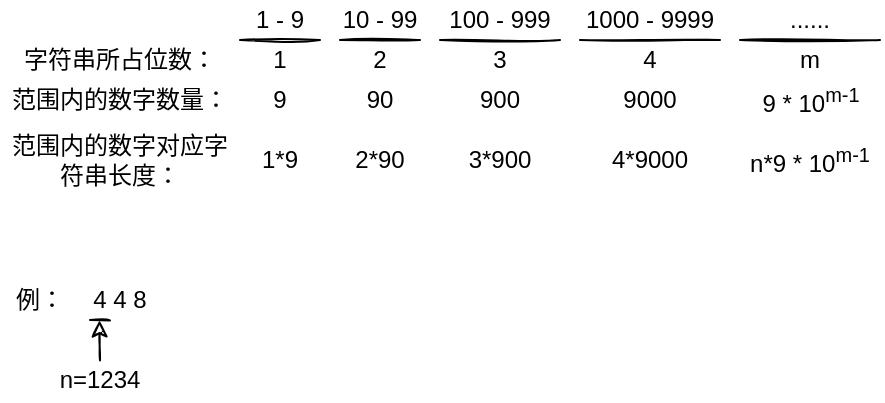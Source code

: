 <mxfile version="14.6.13" type="device"><diagram id="Q-ojYc3bJ5dbZI7hTM8R" name="第 1 页"><mxGraphModel dx="771" dy="466" grid="1" gridSize="10" guides="1" tooltips="1" connect="1" arrows="1" fold="1" page="1" pageScale="1" pageWidth="850" pageHeight="1100" math="0" shadow="0"><root><mxCell id="0"/><mxCell id="1" parent="0"/><mxCell id="ZXCwAvcRbZdVX2JyMWuj-1" value="" style="endArrow=none;html=1;sketch=1;" parent="1" edge="1"><mxGeometry width="50" height="50" relative="1" as="geometry"><mxPoint x="120" y="120" as="sourcePoint"/><mxPoint x="160" y="120" as="targetPoint"/></mxGeometry></mxCell><mxCell id="ZXCwAvcRbZdVX2JyMWuj-2" value="1 - 9" style="text;html=1;strokeColor=none;fillColor=none;align=center;verticalAlign=middle;whiteSpace=wrap;rounded=0;" parent="1" vertex="1"><mxGeometry x="120" y="100" width="40" height="20" as="geometry"/></mxCell><mxCell id="ZXCwAvcRbZdVX2JyMWuj-3" value="" style="endArrow=none;html=1;sketch=1;" parent="1" edge="1"><mxGeometry width="50" height="50" relative="1" as="geometry"><mxPoint x="170" y="120.0" as="sourcePoint"/><mxPoint x="210" y="120" as="targetPoint"/></mxGeometry></mxCell><mxCell id="ZXCwAvcRbZdVX2JyMWuj-4" value="10 - 99" style="text;html=1;strokeColor=none;fillColor=none;align=center;verticalAlign=middle;whiteSpace=wrap;rounded=0;" parent="1" vertex="1"><mxGeometry x="170" y="100" width="40" height="20" as="geometry"/></mxCell><mxCell id="ZXCwAvcRbZdVX2JyMWuj-5" value="100 - 999" style="text;html=1;strokeColor=none;fillColor=none;align=center;verticalAlign=middle;whiteSpace=wrap;rounded=0;" parent="1" vertex="1"><mxGeometry x="220" y="100" width="60" height="20" as="geometry"/></mxCell><mxCell id="ZXCwAvcRbZdVX2JyMWuj-6" value="" style="endArrow=none;html=1;sketch=1;" parent="1" edge="1"><mxGeometry width="50" height="50" relative="1" as="geometry"><mxPoint x="220" y="120.0" as="sourcePoint"/><mxPoint x="280" y="120" as="targetPoint"/></mxGeometry></mxCell><mxCell id="ZXCwAvcRbZdVX2JyMWuj-7" value="1000 - 9999" style="text;html=1;strokeColor=none;fillColor=none;align=center;verticalAlign=middle;whiteSpace=wrap;rounded=0;" parent="1" vertex="1"><mxGeometry x="290" y="100" width="70" height="20" as="geometry"/></mxCell><mxCell id="ZXCwAvcRbZdVX2JyMWuj-8" value="" style="endArrow=none;html=1;sketch=1;" parent="1" edge="1"><mxGeometry width="50" height="50" relative="1" as="geometry"><mxPoint x="290" y="120.0" as="sourcePoint"/><mxPoint x="360" y="120" as="targetPoint"/></mxGeometry></mxCell><mxCell id="ZXCwAvcRbZdVX2JyMWuj-9" value="......" style="text;html=1;strokeColor=none;fillColor=none;align=center;verticalAlign=middle;whiteSpace=wrap;rounded=0;" parent="1" vertex="1"><mxGeometry x="370" y="100" width="70" height="20" as="geometry"/></mxCell><mxCell id="ZXCwAvcRbZdVX2JyMWuj-10" value="" style="endArrow=none;html=1;sketch=1;" parent="1" edge="1"><mxGeometry width="50" height="50" relative="1" as="geometry"><mxPoint x="370" y="120.0" as="sourcePoint"/><mxPoint x="440" y="120" as="targetPoint"/></mxGeometry></mxCell><mxCell id="ZXCwAvcRbZdVX2JyMWuj-11" value="9" style="text;html=1;strokeColor=none;fillColor=none;align=center;verticalAlign=middle;whiteSpace=wrap;rounded=0;" parent="1" vertex="1"><mxGeometry x="120" y="140" width="40" height="20" as="geometry"/></mxCell><mxCell id="ZXCwAvcRbZdVX2JyMWuj-12" value="90" style="text;html=1;strokeColor=none;fillColor=none;align=center;verticalAlign=middle;whiteSpace=wrap;rounded=0;" parent="1" vertex="1"><mxGeometry x="170" y="140" width="40" height="20" as="geometry"/></mxCell><mxCell id="ZXCwAvcRbZdVX2JyMWuj-13" value="900" style="text;html=1;strokeColor=none;fillColor=none;align=center;verticalAlign=middle;whiteSpace=wrap;rounded=0;" parent="1" vertex="1"><mxGeometry x="230" y="140" width="40" height="20" as="geometry"/></mxCell><mxCell id="ZXCwAvcRbZdVX2JyMWuj-14" value="9000" style="text;html=1;strokeColor=none;fillColor=none;align=center;verticalAlign=middle;whiteSpace=wrap;rounded=0;" parent="1" vertex="1"><mxGeometry x="305" y="140" width="40" height="20" as="geometry"/></mxCell><mxCell id="ZXCwAvcRbZdVX2JyMWuj-15" value="9 * 10&lt;sup&gt;m-1&lt;/sup&gt;" style="text;html=1;strokeColor=none;fillColor=none;align=center;verticalAlign=middle;whiteSpace=wrap;rounded=0;" parent="1" vertex="1"><mxGeometry x="377.5" y="140" width="55" height="20" as="geometry"/></mxCell><mxCell id="ZXCwAvcRbZdVX2JyMWuj-16" value="1" style="text;html=1;strokeColor=none;fillColor=none;align=center;verticalAlign=middle;whiteSpace=wrap;rounded=0;" parent="1" vertex="1"><mxGeometry x="120" y="120" width="40" height="20" as="geometry"/></mxCell><mxCell id="ZXCwAvcRbZdVX2JyMWuj-17" value="2" style="text;html=1;strokeColor=none;fillColor=none;align=center;verticalAlign=middle;whiteSpace=wrap;rounded=0;" parent="1" vertex="1"><mxGeometry x="170" y="120" width="40" height="20" as="geometry"/></mxCell><mxCell id="ZXCwAvcRbZdVX2JyMWuj-18" value="3" style="text;html=1;strokeColor=none;fillColor=none;align=center;verticalAlign=middle;whiteSpace=wrap;rounded=0;" parent="1" vertex="1"><mxGeometry x="230" y="120" width="40" height="20" as="geometry"/></mxCell><mxCell id="ZXCwAvcRbZdVX2JyMWuj-19" value="4" style="text;html=1;strokeColor=none;fillColor=none;align=center;verticalAlign=middle;whiteSpace=wrap;rounded=0;" parent="1" vertex="1"><mxGeometry x="305" y="120" width="40" height="20" as="geometry"/></mxCell><mxCell id="ZXCwAvcRbZdVX2JyMWuj-20" value="m" style="text;html=1;strokeColor=none;fillColor=none;align=center;verticalAlign=middle;whiteSpace=wrap;rounded=0;" parent="1" vertex="1"><mxGeometry x="385" y="120" width="40" height="20" as="geometry"/></mxCell><mxCell id="ZXCwAvcRbZdVX2JyMWuj-21" value="字符串所占位数：" style="text;html=1;strokeColor=none;fillColor=none;align=center;verticalAlign=middle;whiteSpace=wrap;rounded=0;" parent="1" vertex="1"><mxGeometry y="120" width="120" height="20" as="geometry"/></mxCell><mxCell id="ZXCwAvcRbZdVX2JyMWuj-22" value="范围内的数字数量：" style="text;html=1;strokeColor=none;fillColor=none;align=center;verticalAlign=middle;whiteSpace=wrap;rounded=0;" parent="1" vertex="1"><mxGeometry y="140" width="120" height="20" as="geometry"/></mxCell><mxCell id="ZXCwAvcRbZdVX2JyMWuj-23" value="范围内的数字对应字符串长度：" style="text;html=1;strokeColor=none;fillColor=none;align=center;verticalAlign=middle;whiteSpace=wrap;rounded=0;" parent="1" vertex="1"><mxGeometry y="170" width="120" height="20" as="geometry"/></mxCell><mxCell id="ZXCwAvcRbZdVX2JyMWuj-24" value="1*9" style="text;html=1;strokeColor=none;fillColor=none;align=center;verticalAlign=middle;whiteSpace=wrap;rounded=0;" parent="1" vertex="1"><mxGeometry x="120" y="170" width="40" height="20" as="geometry"/></mxCell><mxCell id="ZXCwAvcRbZdVX2JyMWuj-25" value="2*90" style="text;html=1;strokeColor=none;fillColor=none;align=center;verticalAlign=middle;whiteSpace=wrap;rounded=0;" parent="1" vertex="1"><mxGeometry x="170" y="170" width="40" height="20" as="geometry"/></mxCell><mxCell id="ZXCwAvcRbZdVX2JyMWuj-26" value="3*900" style="text;html=1;strokeColor=none;fillColor=none;align=center;verticalAlign=middle;whiteSpace=wrap;rounded=0;" parent="1" vertex="1"><mxGeometry x="230" y="170" width="40" height="20" as="geometry"/></mxCell><mxCell id="ZXCwAvcRbZdVX2JyMWuj-27" value="4*9000" style="text;html=1;strokeColor=none;fillColor=none;align=center;verticalAlign=middle;whiteSpace=wrap;rounded=0;" parent="1" vertex="1"><mxGeometry x="305" y="170" width="40" height="20" as="geometry"/></mxCell><mxCell id="ZXCwAvcRbZdVX2JyMWuj-28" value="n*9 * 10&lt;sup&gt;m-1&lt;/sup&gt;" style="text;html=1;strokeColor=none;fillColor=none;align=center;verticalAlign=middle;whiteSpace=wrap;rounded=0;" parent="1" vertex="1"><mxGeometry x="370" y="170" width="70" height="20" as="geometry"/></mxCell><mxCell id="ZXCwAvcRbZdVX2JyMWuj-29" value="例：" style="text;html=1;strokeColor=none;fillColor=none;align=center;verticalAlign=middle;whiteSpace=wrap;rounded=0;" parent="1" vertex="1"><mxGeometry y="240" width="40" height="20" as="geometry"/></mxCell><mxCell id="ZXCwAvcRbZdVX2JyMWuj-30" value="4 4 8" style="text;html=1;strokeColor=none;fillColor=none;align=center;verticalAlign=middle;whiteSpace=wrap;rounded=0;" parent="1" vertex="1"><mxGeometry x="40" y="240" width="40" height="20" as="geometry"/></mxCell><mxCell id="ZXCwAvcRbZdVX2JyMWuj-31" value="n=1234" style="text;html=1;strokeColor=none;fillColor=none;align=center;verticalAlign=middle;whiteSpace=wrap;rounded=0;" parent="1" vertex="1"><mxGeometry x="30" y="280.19" width="40" height="20" as="geometry"/></mxCell><mxCell id="ZXCwAvcRbZdVX2JyMWuj-32" value="" style="endArrow=classic;html=1;sketch=1;" parent="1" edge="1"><mxGeometry width="50" height="50" relative="1" as="geometry"><mxPoint x="50" y="280.19" as="sourcePoint"/><mxPoint x="49.71" y="260.19" as="targetPoint"/></mxGeometry></mxCell><mxCell id="ZXCwAvcRbZdVX2JyMWuj-33" value="" style="endArrow=none;html=1;sketch=1;" parent="1" edge="1"><mxGeometry width="50" height="50" relative="1" as="geometry"><mxPoint x="45" y="260" as="sourcePoint"/><mxPoint x="55" y="260.19" as="targetPoint"/></mxGeometry></mxCell></root></mxGraphModel></diagram></mxfile>